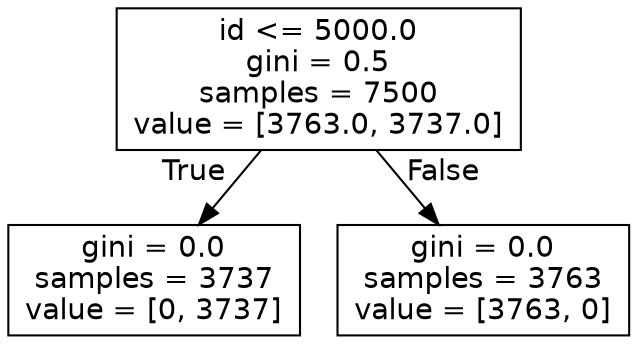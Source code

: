 digraph Tree {
node [shape=box, fontname="helvetica"] ;
edge [fontname="helvetica"] ;
0 [label="id <= 5000.0\ngini = 0.5\nsamples = 7500\nvalue = [3763.0, 3737.0]"] ;
1 [label="gini = 0.0\nsamples = 3737\nvalue = [0, 3737]"] ;
0 -> 1 [labeldistance=2.5, labelangle=45, headlabel="True"] ;
2 [label="gini = 0.0\nsamples = 3763\nvalue = [3763, 0]"] ;
0 -> 2 [labeldistance=2.5, labelangle=-45, headlabel="False"] ;
}